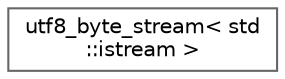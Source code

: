 digraph "Graphical Class Hierarchy"
{
 // LATEX_PDF_SIZE
  bgcolor="transparent";
  edge [fontname=Helvetica,fontsize=10,labelfontname=Helvetica,labelfontsize=10];
  node [fontname=Helvetica,fontsize=10,shape=box,height=0.2,width=0.4];
  rankdir="LR";
  Node0 [id="Node000000",label="utf8_byte_stream\< std\l::istream \>",height=0.2,width=0.4,color="grey40", fillcolor="white", style="filled",URL="$classutf8__byte__stream_3_01std_1_1istream_01_4.html",tooltip=" "];
}
